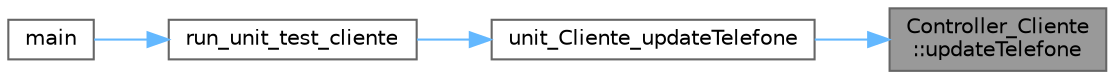digraph "Controller_Cliente::updateTelefone"
{
 // LATEX_PDF_SIZE
  bgcolor="transparent";
  edge [fontname=Helvetica,fontsize=10,labelfontname=Helvetica,labelfontsize=10];
  node [fontname=Helvetica,fontsize=10,shape=box,height=0.2,width=0.4];
  rankdir="RL";
  Node1 [id="Node000001",label="Controller_Cliente\l::updateTelefone",height=0.2,width=0.4,color="gray40", fillcolor="grey60", style="filled", fontcolor="black",tooltip="Atualiza o telefone do cliente."];
  Node1 -> Node2 [id="edge1_Node000001_Node000002",dir="back",color="steelblue1",style="solid",tooltip=" "];
  Node2 [id="Node000002",label="unit_Cliente_updateTelefone",height=0.2,width=0.4,color="grey40", fillcolor="white", style="filled",URL="$unit__cliente_8cpp.html#a5622bb08a67da9d60a6f7258ac8184ca",tooltip="Testa a função updateTelefone da classe Controller_Cliente."];
  Node2 -> Node3 [id="edge2_Node000002_Node000003",dir="back",color="steelblue1",style="solid",tooltip=" "];
  Node3 [id="Node000003",label="run_unit_test_cliente",height=0.2,width=0.4,color="grey40", fillcolor="white", style="filled",URL="$unit__cliente_8cpp.html#a4d134b7f0141f14318ba68008080356e",tooltip="Executa todos os testes unitários para a classe Cliente."];
  Node3 -> Node4 [id="edge3_Node000003_Node000004",dir="back",color="steelblue1",style="solid",tooltip=" "];
  Node4 [id="Node000004",label="main",height=0.2,width=0.4,color="grey40", fillcolor="white", style="filled",URL="$test_2unit_2main_8cpp.html#ae66f6b31b5ad750f1fe042a706a4e3d4",tooltip=" "];
}
